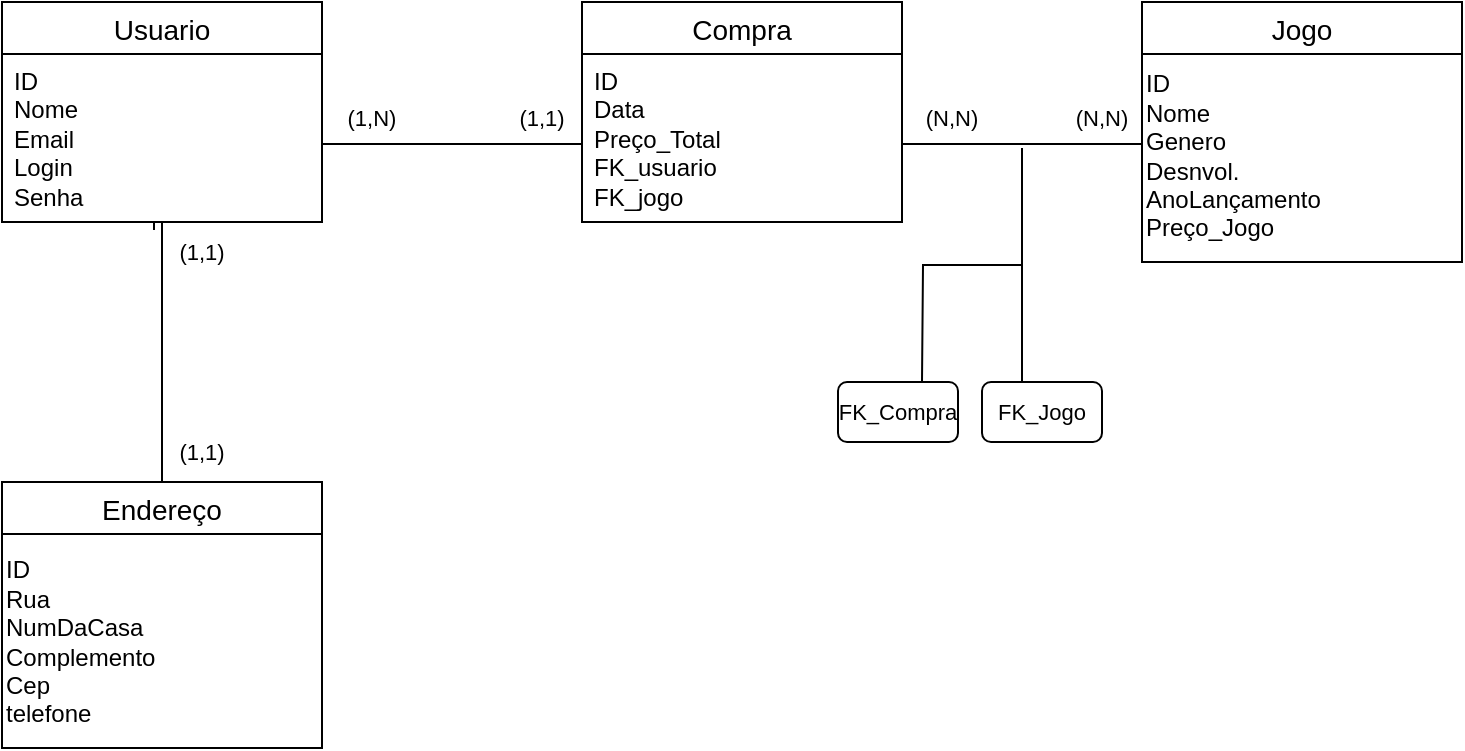 <mxfile version="21.5.2" type="github">
  <diagram name="Página-1" id="LYa6vVmkQ6kkYleELkHt">
    <mxGraphModel dx="880" dy="484" grid="1" gridSize="10" guides="1" tooltips="1" connect="1" arrows="1" fold="1" page="1" pageScale="1" pageWidth="827" pageHeight="1169" math="0" shadow="0">
      <root>
        <mxCell id="0" />
        <mxCell id="1" parent="0" />
        <mxCell id="S2bd-8xSc3iq0MVG18dw-1" value="Jogo" style="swimlane;fontStyle=0;childLayout=stackLayout;horizontal=1;startSize=26;horizontalStack=0;resizeParent=1;resizeParentMax=0;resizeLast=0;collapsible=1;marginBottom=0;align=center;fontSize=14;" parent="1" vertex="1">
          <mxGeometry x="630" y="40" width="160" height="130" as="geometry" />
        </mxCell>
        <mxCell id="S2bd-8xSc3iq0MVG18dw-5" value="Compra" style="swimlane;fontStyle=0;childLayout=stackLayout;horizontal=1;startSize=26;horizontalStack=0;resizeParent=1;resizeParentMax=0;resizeLast=0;collapsible=1;marginBottom=0;align=center;fontSize=14;" parent="1" vertex="1">
          <mxGeometry x="350" y="40" width="160" height="110" as="geometry" />
        </mxCell>
        <mxCell id="S2bd-8xSc3iq0MVG18dw-38" value="ID&lt;br&gt;Data&lt;br&gt;Preço_Total&lt;br&gt;FK_usuario&lt;br&gt;FK_jogo&lt;br&gt;" style="text;strokeColor=none;fillColor=none;spacingLeft=4;spacingRight=4;overflow=hidden;rotatable=0;points=[[0,0.5],[1,0.5]];portConstraint=eastwest;fontSize=12;whiteSpace=wrap;html=1;" parent="S2bd-8xSc3iq0MVG18dw-5" vertex="1">
          <mxGeometry y="26" width="160" height="84" as="geometry" />
        </mxCell>
        <mxCell id="S2bd-8xSc3iq0MVG18dw-11" value="Usuario" style="swimlane;fontStyle=0;childLayout=stackLayout;horizontal=1;startSize=26;horizontalStack=0;resizeParent=1;resizeParentMax=0;resizeLast=0;collapsible=1;marginBottom=0;align=center;fontSize=14;" parent="1" vertex="1">
          <mxGeometry x="60" y="40" width="160" height="110" as="geometry" />
        </mxCell>
        <mxCell id="S2bd-8xSc3iq0MVG18dw-12" value="ID&lt;br&gt;Nome&lt;br&gt;Email&lt;br&gt;Login&lt;br&gt;Senha" style="text;strokeColor=none;fillColor=none;spacingLeft=4;spacingRight=4;overflow=hidden;rotatable=0;points=[[0,0.5],[1,0.5]];portConstraint=eastwest;fontSize=12;whiteSpace=wrap;html=1;" parent="S2bd-8xSc3iq0MVG18dw-11" vertex="1">
          <mxGeometry y="26" width="160" height="84" as="geometry" />
        </mxCell>
        <mxCell id="S2bd-8xSc3iq0MVG18dw-36" style="edgeStyle=orthogonalEdgeStyle;shape=connector;rounded=0;orthogonalLoop=1;jettySize=auto;html=1;exitX=0.5;exitY=0;exitDx=0;exitDy=0;entryX=0.475;entryY=1.048;entryDx=0;entryDy=0;entryPerimeter=0;labelBackgroundColor=default;strokeColor=default;fontFamily=Helvetica;fontSize=11;fontColor=default;endArrow=none;endFill=0;" parent="1" source="S2bd-8xSc3iq0MVG18dw-15" target="S2bd-8xSc3iq0MVG18dw-12" edge="1">
          <mxGeometry relative="1" as="geometry">
            <Array as="points">
              <mxPoint x="140" y="150" />
              <mxPoint x="136" y="150" />
            </Array>
          </mxGeometry>
        </mxCell>
        <mxCell id="S2bd-8xSc3iq0MVG18dw-15" value="Endereço" style="swimlane;fontStyle=0;childLayout=stackLayout;horizontal=1;startSize=26;horizontalStack=0;resizeParent=1;resizeParentMax=0;resizeLast=0;collapsible=1;marginBottom=0;align=center;fontSize=14;" parent="1" vertex="1">
          <mxGeometry x="60" y="280" width="160" height="133" as="geometry" />
        </mxCell>
        <mxCell id="5jjlF3I3PaWTRxay9Ilp-10" value="ID&lt;br&gt;Rua&lt;br&gt;NumDaCasa&lt;br&gt;Complemento&lt;br&gt;Cep&lt;br&gt;telefone" style="text;html=1;strokeColor=none;fillColor=none;align=left;verticalAlign=middle;whiteSpace=wrap;rounded=0;" vertex="1" parent="S2bd-8xSc3iq0MVG18dw-15">
          <mxGeometry y="26" width="160" height="107" as="geometry" />
        </mxCell>
        <mxCell id="S2bd-8xSc3iq0MVG18dw-19" style="edgeStyle=orthogonalEdgeStyle;rounded=0;orthogonalLoop=1;jettySize=auto;html=1;exitX=1;exitY=0.5;exitDx=0;exitDy=0;entryX=0;entryY=0.5;entryDx=0;entryDy=0;endArrow=none;endFill=0;" parent="1" edge="1">
          <mxGeometry relative="1" as="geometry">
            <mxPoint x="220" y="111" as="sourcePoint" />
            <mxPoint x="350" y="111" as="targetPoint" />
          </mxGeometry>
        </mxCell>
        <mxCell id="S2bd-8xSc3iq0MVG18dw-20" style="edgeStyle=orthogonalEdgeStyle;shape=connector;rounded=0;orthogonalLoop=1;jettySize=auto;html=1;exitX=1;exitY=0.5;exitDx=0;exitDy=0;labelBackgroundColor=default;strokeColor=default;fontFamily=Helvetica;fontSize=11;fontColor=default;endArrow=none;endFill=0;" parent="1" edge="1">
          <mxGeometry relative="1" as="geometry">
            <mxPoint x="510" y="111" as="sourcePoint" />
            <mxPoint x="630" y="111" as="targetPoint" />
          </mxGeometry>
        </mxCell>
        <mxCell id="S2bd-8xSc3iq0MVG18dw-22" value="(1,N)" style="text;html=1;strokeColor=none;fillColor=none;align=center;verticalAlign=middle;whiteSpace=wrap;rounded=0;fontSize=11;fontFamily=Helvetica;fontColor=default;" parent="1" vertex="1">
          <mxGeometry x="200" y="63" width="90" height="70" as="geometry" />
        </mxCell>
        <mxCell id="S2bd-8xSc3iq0MVG18dw-25" value="(1,1)" style="text;html=1;strokeColor=none;fillColor=none;align=center;verticalAlign=middle;whiteSpace=wrap;rounded=0;fontSize=11;fontFamily=Helvetica;fontColor=default;" parent="1" vertex="1">
          <mxGeometry x="290" y="73" width="80" height="50" as="geometry" />
        </mxCell>
        <mxCell id="S2bd-8xSc3iq0MVG18dw-28" value="(N,N)" style="text;html=1;strokeColor=none;fillColor=none;align=center;verticalAlign=middle;whiteSpace=wrap;rounded=0;fontSize=11;fontFamily=Helvetica;fontColor=default;" parent="1" vertex="1">
          <mxGeometry x="490" y="83" width="90" height="30" as="geometry" />
        </mxCell>
        <mxCell id="5jjlF3I3PaWTRxay9Ilp-3" style="edgeStyle=orthogonalEdgeStyle;rounded=0;orthogonalLoop=1;jettySize=auto;html=1;exitX=0;exitY=1;exitDx=0;exitDy=0;endArrow=none;endFill=0;" edge="1" parent="1" source="S2bd-8xSc3iq0MVG18dw-29">
          <mxGeometry relative="1" as="geometry">
            <mxPoint x="570" y="230" as="targetPoint" />
          </mxGeometry>
        </mxCell>
        <mxCell id="5jjlF3I3PaWTRxay9Ilp-4" style="edgeStyle=orthogonalEdgeStyle;rounded=0;orthogonalLoop=1;jettySize=auto;html=1;exitX=0;exitY=1;exitDx=0;exitDy=0;endArrow=none;endFill=0;" edge="1" parent="1" source="S2bd-8xSc3iq0MVG18dw-29">
          <mxGeometry relative="1" as="geometry">
            <mxPoint x="520" y="230" as="targetPoint" />
          </mxGeometry>
        </mxCell>
        <mxCell id="S2bd-8xSc3iq0MVG18dw-29" value="(N,N)" style="text;html=1;strokeColor=none;fillColor=none;align=center;verticalAlign=middle;whiteSpace=wrap;rounded=0;fontSize=11;fontFamily=Helvetica;fontColor=default;" parent="1" vertex="1">
          <mxGeometry x="570" y="83" width="80" height="30" as="geometry" />
        </mxCell>
        <mxCell id="S2bd-8xSc3iq0MVG18dw-31" value="(1,1)" style="text;html=1;strokeColor=none;fillColor=none;align=center;verticalAlign=middle;whiteSpace=wrap;rounded=0;fontSize=11;fontFamily=Helvetica;fontColor=default;" parent="1" vertex="1">
          <mxGeometry x="130" y="250" width="60" height="30" as="geometry" />
        </mxCell>
        <mxCell id="S2bd-8xSc3iq0MVG18dw-32" value="(1,1)" style="text;html=1;strokeColor=none;fillColor=none;align=center;verticalAlign=middle;whiteSpace=wrap;rounded=0;fontSize=11;fontFamily=Helvetica;fontColor=default;" parent="1" vertex="1">
          <mxGeometry x="130" y="150" width="60" height="30" as="geometry" />
        </mxCell>
        <mxCell id="5jjlF3I3PaWTRxay9Ilp-2" value="ID&lt;br&gt;Nome&lt;br&gt;Genero&lt;br&gt;Desnvol.&lt;br&gt;AnoLançamento&lt;br&gt;Preço_Jogo" style="text;html=1;strokeColor=none;fillColor=none;align=left;verticalAlign=middle;whiteSpace=wrap;rounded=0;" vertex="1" parent="1">
          <mxGeometry x="630" y="63" width="160" height="107" as="geometry" />
        </mxCell>
        <mxCell id="5jjlF3I3PaWTRxay9Ilp-6" value="FK_Compra" style="rounded=1;whiteSpace=wrap;html=1;fontFamily=Helvetica;fontSize=11;fontColor=default;" vertex="1" parent="1">
          <mxGeometry x="478" y="230" width="60" height="30" as="geometry" />
        </mxCell>
        <mxCell id="5jjlF3I3PaWTRxay9Ilp-7" value="FK_Jogo" style="rounded=1;whiteSpace=wrap;html=1;fontFamily=Helvetica;fontSize=11;fontColor=default;" vertex="1" parent="1">
          <mxGeometry x="550" y="230" width="60" height="30" as="geometry" />
        </mxCell>
      </root>
    </mxGraphModel>
  </diagram>
</mxfile>
